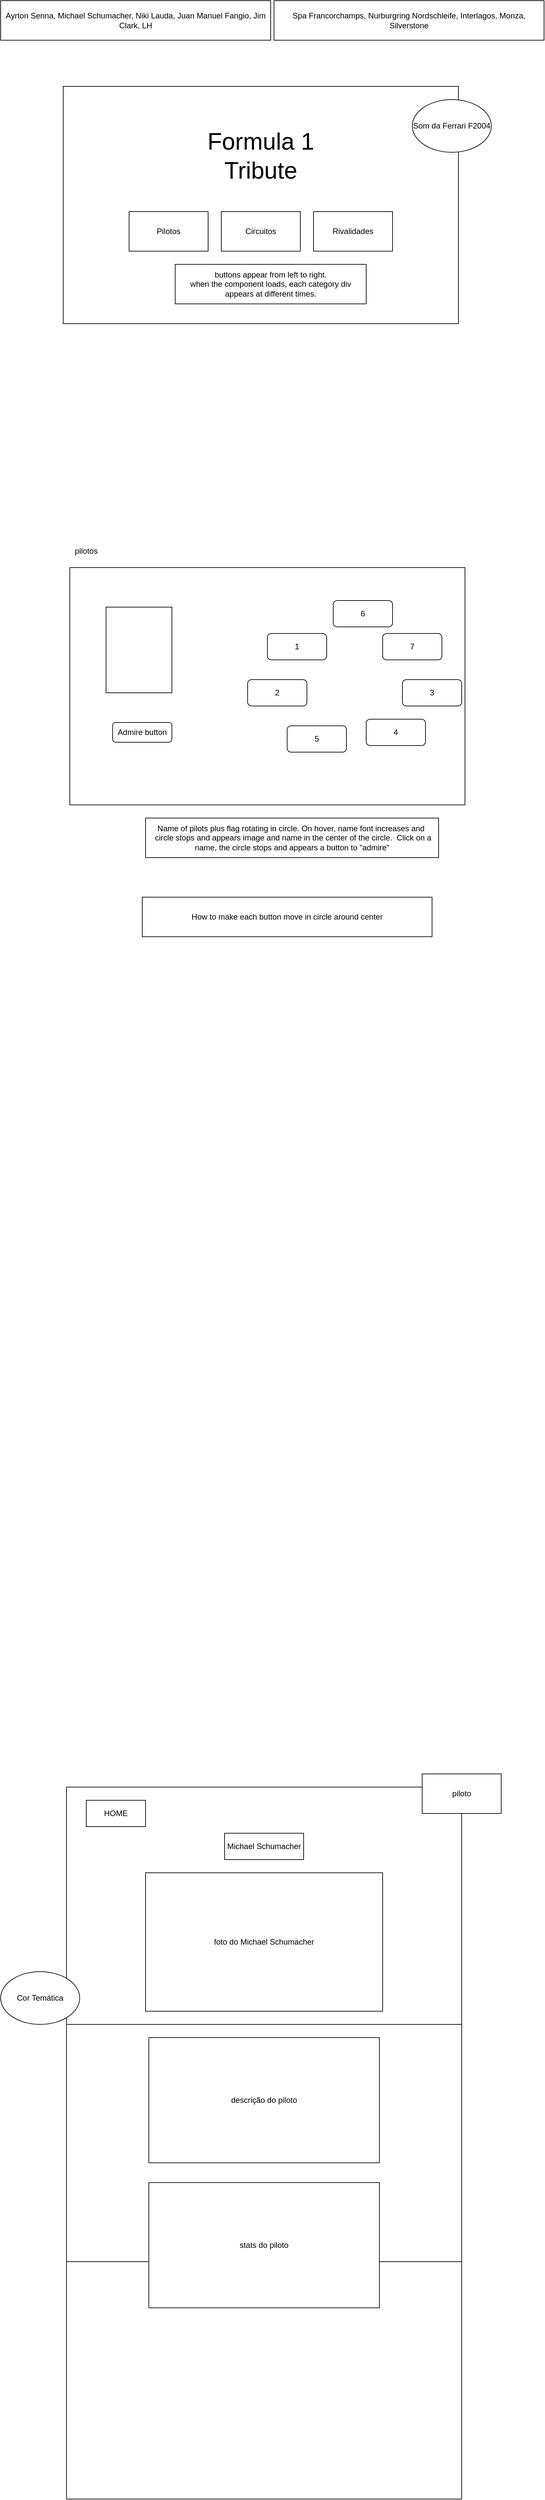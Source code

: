 <mxfile version="20.0.4" type="github">
  <diagram id="xXiOh94Zjy2rgz48Bsy7" name="Page-1">
    <mxGraphModel dx="765" dy="380" grid="1" gridSize="10" guides="1" tooltips="1" connect="1" arrows="1" fold="1" page="1" pageScale="1" pageWidth="850" pageHeight="1100" math="0" shadow="0">
      <root>
        <mxCell id="0" />
        <mxCell id="1" parent="0" />
        <mxCell id="8ATC9B71WDK5AEgH5nmT-1" value="Ayrton Senna, Michael Schumacher, Niki Lauda, Juan Manuel Fangio, Jim Clark, LH" style="rounded=0;whiteSpace=wrap;html=1;" parent="1" vertex="1">
          <mxGeometry x="15" y="90" width="410" height="60" as="geometry" />
        </mxCell>
        <mxCell id="8ATC9B71WDK5AEgH5nmT-2" value="Spa Francorchamps, Nurburgring Nordschleife, Interlagos, Monza, Silverstone" style="rounded=0;whiteSpace=wrap;html=1;" parent="1" vertex="1">
          <mxGeometry x="430" y="90" width="410" height="60" as="geometry" />
        </mxCell>
        <mxCell id="8ATC9B71WDK5AEgH5nmT-3" value="" style="rounded=0;whiteSpace=wrap;html=1;" parent="1" vertex="1">
          <mxGeometry x="110" y="220" width="600" height="360" as="geometry" />
        </mxCell>
        <mxCell id="8ATC9B71WDK5AEgH5nmT-4" value="&lt;font style=&quot;font-size: 36px;&quot;&gt;Formula 1 Tribute&lt;/font&gt;" style="text;html=1;strokeColor=none;fillColor=none;align=center;verticalAlign=middle;whiteSpace=wrap;rounded=0;" parent="1" vertex="1">
          <mxGeometry x="305" y="280" width="210" height="90" as="geometry" />
        </mxCell>
        <mxCell id="8ATC9B71WDK5AEgH5nmT-5" value="" style="rounded=0;whiteSpace=wrap;html=1;" parent="1" vertex="1">
          <mxGeometry x="115" y="2800" width="600" height="360" as="geometry" />
        </mxCell>
        <mxCell id="8ATC9B71WDK5AEgH5nmT-7" value="piloto" style="rounded=0;whiteSpace=wrap;html=1;fontSize=12;" parent="1" vertex="1">
          <mxGeometry x="655" y="2780" width="120" height="60" as="geometry" />
        </mxCell>
        <mxCell id="8ATC9B71WDK5AEgH5nmT-8" value="Cor Temática" style="ellipse;whiteSpace=wrap;html=1;fontSize=12;" parent="1" vertex="1">
          <mxGeometry x="15" y="3080" width="120" height="80" as="geometry" />
        </mxCell>
        <mxCell id="8ATC9B71WDK5AEgH5nmT-9" value="foto do Michael Schumacher" style="rounded=0;whiteSpace=wrap;html=1;fontSize=12;" parent="1" vertex="1">
          <mxGeometry x="235" y="2930" width="360" height="210" as="geometry" />
        </mxCell>
        <mxCell id="8ATC9B71WDK5AEgH5nmT-10" value="" style="rounded=0;whiteSpace=wrap;html=1;" parent="1" vertex="1">
          <mxGeometry x="115" y="3160" width="600" height="360" as="geometry" />
        </mxCell>
        <mxCell id="8ATC9B71WDK5AEgH5nmT-11" value="Michael Schumacher" style="rounded=0;whiteSpace=wrap;html=1;fontSize=12;" parent="1" vertex="1">
          <mxGeometry x="355" y="2870" width="120" height="40" as="geometry" />
        </mxCell>
        <mxCell id="8ATC9B71WDK5AEgH5nmT-12" value="descrição do piloto" style="rounded=0;whiteSpace=wrap;html=1;fontSize=12;" parent="1" vertex="1">
          <mxGeometry x="240" y="3180" width="350" height="190" as="geometry" />
        </mxCell>
        <mxCell id="8ATC9B71WDK5AEgH5nmT-13" value="" style="rounded=0;whiteSpace=wrap;html=1;" parent="1" vertex="1">
          <mxGeometry x="115" y="3520" width="600" height="360" as="geometry" />
        </mxCell>
        <mxCell id="8ATC9B71WDK5AEgH5nmT-14" value="stats do piloto" style="rounded=0;whiteSpace=wrap;html=1;fontSize=12;" parent="1" vertex="1">
          <mxGeometry x="240" y="3400" width="350" height="190" as="geometry" />
        </mxCell>
        <mxCell id="8ATC9B71WDK5AEgH5nmT-15" value="HOME" style="rounded=0;whiteSpace=wrap;html=1;fontSize=12;" parent="1" vertex="1">
          <mxGeometry x="145" y="2820" width="90" height="40" as="geometry" />
        </mxCell>
        <mxCell id="8ATC9B71WDK5AEgH5nmT-16" value="Pilotos" style="rounded=0;whiteSpace=wrap;html=1;fontSize=12;" parent="1" vertex="1">
          <mxGeometry x="210" y="410" width="120" height="60" as="geometry" />
        </mxCell>
        <mxCell id="8ATC9B71WDK5AEgH5nmT-17" value="Circuitos" style="rounded=0;whiteSpace=wrap;html=1;fontSize=12;" parent="1" vertex="1">
          <mxGeometry x="350" y="410" width="120" height="60" as="geometry" />
        </mxCell>
        <mxCell id="8ATC9B71WDK5AEgH5nmT-18" value="Rivalidades" style="rounded=0;whiteSpace=wrap;html=1;fontSize=12;" parent="1" vertex="1">
          <mxGeometry x="490" y="410" width="120" height="60" as="geometry" />
        </mxCell>
        <mxCell id="8ATC9B71WDK5AEgH5nmT-19" value="Som da Ferrari F2004" style="ellipse;whiteSpace=wrap;html=1;fontSize=12;" parent="1" vertex="1">
          <mxGeometry x="640" y="240" width="120" height="80" as="geometry" />
        </mxCell>
        <mxCell id="8ATC9B71WDK5AEgH5nmT-20" value="buttons appear from left to right.&lt;br&gt;when the component loads, each category div appears at different times." style="rounded=0;whiteSpace=wrap;html=1;fontSize=12;" parent="1" vertex="1">
          <mxGeometry x="280" y="490" width="290" height="60" as="geometry" />
        </mxCell>
        <mxCell id="DU7cdG3gOJDkV83XqPix-1" value="" style="rounded=0;whiteSpace=wrap;html=1;" vertex="1" parent="1">
          <mxGeometry x="120" y="950" width="600" height="360" as="geometry" />
        </mxCell>
        <mxCell id="DU7cdG3gOJDkV83XqPix-2" value="pilotos" style="text;html=1;strokeColor=none;fillColor=none;align=center;verticalAlign=middle;whiteSpace=wrap;rounded=0;" vertex="1" parent="1">
          <mxGeometry x="115" y="910" width="60" height="30" as="geometry" />
        </mxCell>
        <mxCell id="DU7cdG3gOJDkV83XqPix-3" value="1" style="rounded=1;whiteSpace=wrap;html=1;" vertex="1" parent="1">
          <mxGeometry x="420" y="1050" width="90" height="40" as="geometry" />
        </mxCell>
        <mxCell id="DU7cdG3gOJDkV83XqPix-4" value="2" style="rounded=1;whiteSpace=wrap;html=1;" vertex="1" parent="1">
          <mxGeometry x="390" y="1120" width="90" height="40" as="geometry" />
        </mxCell>
        <mxCell id="DU7cdG3gOJDkV83XqPix-5" value="3" style="rounded=1;whiteSpace=wrap;html=1;" vertex="1" parent="1">
          <mxGeometry x="625" y="1120" width="90" height="40" as="geometry" />
        </mxCell>
        <mxCell id="DU7cdG3gOJDkV83XqPix-6" value="4" style="rounded=1;whiteSpace=wrap;html=1;" vertex="1" parent="1">
          <mxGeometry x="570" y="1180" width="90" height="40" as="geometry" />
        </mxCell>
        <mxCell id="DU7cdG3gOJDkV83XqPix-7" value="5" style="rounded=1;whiteSpace=wrap;html=1;" vertex="1" parent="1">
          <mxGeometry x="450" y="1190" width="90" height="40" as="geometry" />
        </mxCell>
        <mxCell id="DU7cdG3gOJDkV83XqPix-8" value="6" style="rounded=1;whiteSpace=wrap;html=1;" vertex="1" parent="1">
          <mxGeometry x="520" y="1000" width="90" height="40" as="geometry" />
        </mxCell>
        <mxCell id="DU7cdG3gOJDkV83XqPix-9" value="7" style="rounded=1;whiteSpace=wrap;html=1;" vertex="1" parent="1">
          <mxGeometry x="595" y="1050" width="90" height="40" as="geometry" />
        </mxCell>
        <mxCell id="DU7cdG3gOJDkV83XqPix-13" value="Name of pilots plus flag rotating in circle. On hover, name font increases and&amp;nbsp; &amp;nbsp;circle stops and appears image and name in the center of the circle.&amp;nbsp; Click on a name, the circle stops and appears a button to &quot;admire&quot;" style="rounded=0;whiteSpace=wrap;html=1;" vertex="1" parent="1">
          <mxGeometry x="235" y="1330" width="445" height="60" as="geometry" />
        </mxCell>
        <mxCell id="DU7cdG3gOJDkV83XqPix-14" value="How to make each button move in circle around center" style="rounded=0;whiteSpace=wrap;html=1;" vertex="1" parent="1">
          <mxGeometry x="230" y="1450" width="440" height="60" as="geometry" />
        </mxCell>
        <mxCell id="DU7cdG3gOJDkV83XqPix-15" value="" style="rounded=0;whiteSpace=wrap;html=1;" vertex="1" parent="1">
          <mxGeometry x="175" y="1010" width="100" height="130" as="geometry" />
        </mxCell>
        <mxCell id="DU7cdG3gOJDkV83XqPix-17" value="Admire button" style="rounded=1;whiteSpace=wrap;html=1;" vertex="1" parent="1">
          <mxGeometry x="185" y="1185" width="90" height="30" as="geometry" />
        </mxCell>
      </root>
    </mxGraphModel>
  </diagram>
</mxfile>

